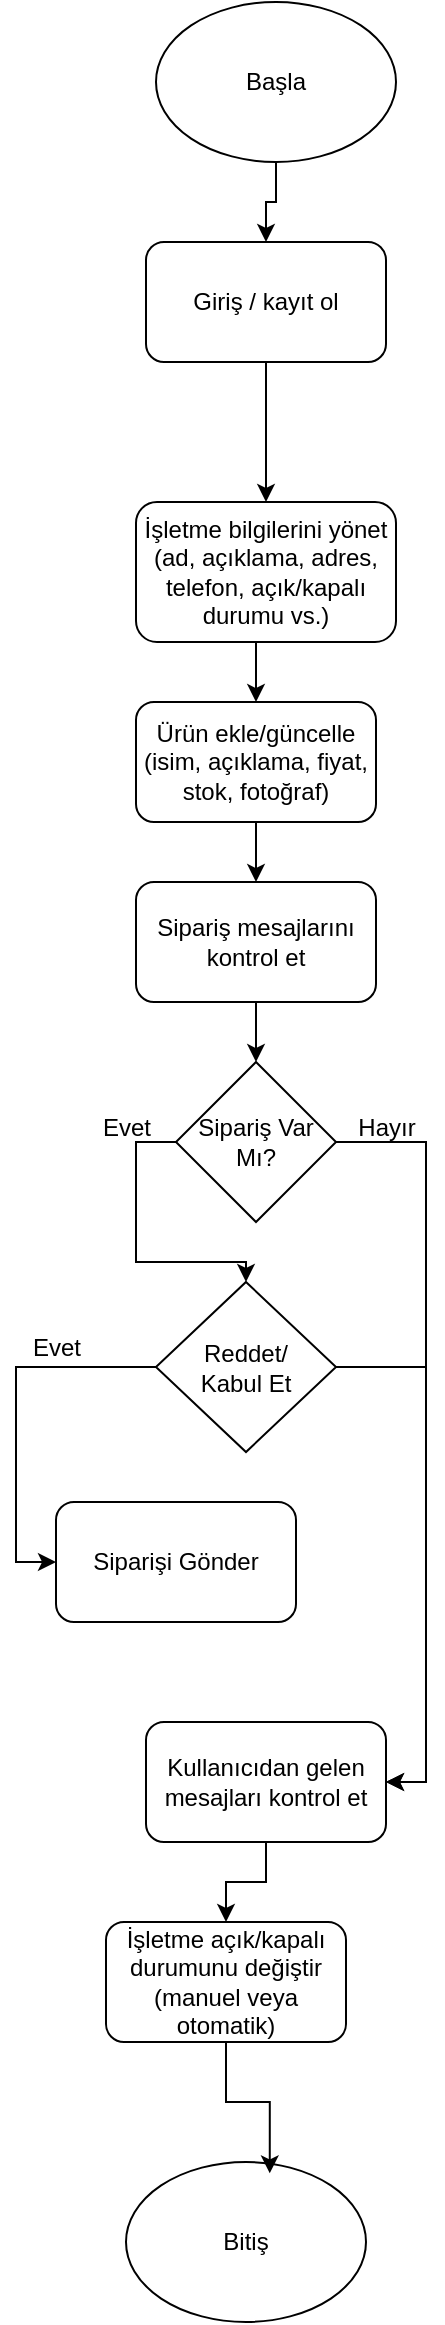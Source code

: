 <mxfile version="26.2.14">
  <diagram name="Sayfa -1" id="vZwuoz1iK4gFerSbikEW">
    <mxGraphModel dx="735" dy="1589" grid="1" gridSize="10" guides="1" tooltips="1" connect="1" arrows="1" fold="1" page="1" pageScale="1" pageWidth="827" pageHeight="1169" math="0" shadow="0">
      <root>
        <mxCell id="0" />
        <mxCell id="1" parent="0" />
        <mxCell id="zAxVz8Npjc8iABOQOYYX-28" style="edgeStyle=orthogonalEdgeStyle;rounded=0;orthogonalLoop=1;jettySize=auto;html=1;exitX=0.5;exitY=1;exitDx=0;exitDy=0;entryX=0.5;entryY=0;entryDx=0;entryDy=0;" edge="1" parent="1" source="zAxVz8Npjc8iABOQOYYX-1" target="zAxVz8Npjc8iABOQOYYX-27">
          <mxGeometry relative="1" as="geometry" />
        </mxCell>
        <mxCell id="zAxVz8Npjc8iABOQOYYX-1" value="Başla" style="ellipse;whiteSpace=wrap;html=1;" vertex="1" parent="1">
          <mxGeometry x="270" y="-100" width="120" height="80" as="geometry" />
        </mxCell>
        <mxCell id="zAxVz8Npjc8iABOQOYYX-5" style="edgeStyle=orthogonalEdgeStyle;rounded=0;orthogonalLoop=1;jettySize=auto;html=1;exitX=0.5;exitY=1;exitDx=0;exitDy=0;entryX=0.5;entryY=0;entryDx=0;entryDy=0;" edge="1" parent="1" source="zAxVz8Npjc8iABOQOYYX-2" target="zAxVz8Npjc8iABOQOYYX-4">
          <mxGeometry relative="1" as="geometry" />
        </mxCell>
        <mxCell id="zAxVz8Npjc8iABOQOYYX-2" value="İşletme bilgilerini yönet (ad, açıklama, adres, telefon, açık/kapalı durumu vs.)" style="rounded=1;whiteSpace=wrap;html=1;" vertex="1" parent="1">
          <mxGeometry x="260" y="150" width="130" height="70" as="geometry" />
        </mxCell>
        <mxCell id="zAxVz8Npjc8iABOQOYYX-7" style="edgeStyle=orthogonalEdgeStyle;rounded=0;orthogonalLoop=1;jettySize=auto;html=1;exitX=0.5;exitY=1;exitDx=0;exitDy=0;entryX=0.5;entryY=0;entryDx=0;entryDy=0;" edge="1" parent="1" source="zAxVz8Npjc8iABOQOYYX-4" target="zAxVz8Npjc8iABOQOYYX-6">
          <mxGeometry relative="1" as="geometry" />
        </mxCell>
        <mxCell id="zAxVz8Npjc8iABOQOYYX-4" value="Ürün ekle/güncelle (isim, açıklama, fiyat, stok, fotoğraf)" style="rounded=1;whiteSpace=wrap;html=1;" vertex="1" parent="1">
          <mxGeometry x="260" y="250" width="120" height="60" as="geometry" />
        </mxCell>
        <mxCell id="zAxVz8Npjc8iABOQOYYX-9" style="edgeStyle=orthogonalEdgeStyle;rounded=0;orthogonalLoop=1;jettySize=auto;html=1;exitX=0.5;exitY=1;exitDx=0;exitDy=0;entryX=0.5;entryY=0;entryDx=0;entryDy=0;" edge="1" parent="1" source="zAxVz8Npjc8iABOQOYYX-6" target="zAxVz8Npjc8iABOQOYYX-8">
          <mxGeometry relative="1" as="geometry" />
        </mxCell>
        <mxCell id="zAxVz8Npjc8iABOQOYYX-6" value="Sipariş mesajlarını kontrol et" style="rounded=1;whiteSpace=wrap;html=1;" vertex="1" parent="1">
          <mxGeometry x="260" y="340" width="120" height="60" as="geometry" />
        </mxCell>
        <mxCell id="zAxVz8Npjc8iABOQOYYX-10" style="edgeStyle=orthogonalEdgeStyle;rounded=0;orthogonalLoop=1;jettySize=auto;html=1;exitX=1;exitY=0.5;exitDx=0;exitDy=0;entryX=1;entryY=0.5;entryDx=0;entryDy=0;" edge="1" parent="1" source="zAxVz8Npjc8iABOQOYYX-8" target="zAxVz8Npjc8iABOQOYYX-21">
          <mxGeometry relative="1" as="geometry">
            <mxPoint x="420" y="470" as="targetPoint" />
          </mxGeometry>
        </mxCell>
        <mxCell id="zAxVz8Npjc8iABOQOYYX-20" style="edgeStyle=orthogonalEdgeStyle;rounded=0;orthogonalLoop=1;jettySize=auto;html=1;exitX=0;exitY=0.5;exitDx=0;exitDy=0;entryX=0.5;entryY=0;entryDx=0;entryDy=0;" edge="1" parent="1" source="zAxVz8Npjc8iABOQOYYX-8" target="zAxVz8Npjc8iABOQOYYX-16">
          <mxGeometry relative="1" as="geometry" />
        </mxCell>
        <mxCell id="zAxVz8Npjc8iABOQOYYX-8" value="Sipariş Var Mı?" style="rhombus;whiteSpace=wrap;html=1;" vertex="1" parent="1">
          <mxGeometry x="280" y="430" width="80" height="80" as="geometry" />
        </mxCell>
        <mxCell id="zAxVz8Npjc8iABOQOYYX-11" value="Hayır" style="text;html=1;align=center;verticalAlign=middle;resizable=0;points=[];autosize=1;strokeColor=none;fillColor=none;" vertex="1" parent="1">
          <mxGeometry x="360" y="448" width="50" height="30" as="geometry" />
        </mxCell>
        <mxCell id="zAxVz8Npjc8iABOQOYYX-14" value="Evet" style="text;html=1;align=center;verticalAlign=middle;resizable=0;points=[];autosize=1;strokeColor=none;fillColor=none;" vertex="1" parent="1">
          <mxGeometry x="230" y="448" width="50" height="30" as="geometry" />
        </mxCell>
        <mxCell id="zAxVz8Npjc8iABOQOYYX-18" style="edgeStyle=orthogonalEdgeStyle;rounded=0;orthogonalLoop=1;jettySize=auto;html=1;exitX=0;exitY=0.5;exitDx=0;exitDy=0;entryX=0;entryY=0.5;entryDx=0;entryDy=0;" edge="1" parent="1" source="zAxVz8Npjc8iABOQOYYX-16" target="zAxVz8Npjc8iABOQOYYX-17">
          <mxGeometry relative="1" as="geometry" />
        </mxCell>
        <mxCell id="zAxVz8Npjc8iABOQOYYX-22" style="edgeStyle=orthogonalEdgeStyle;rounded=0;orthogonalLoop=1;jettySize=auto;html=1;exitX=1;exitY=0.5;exitDx=0;exitDy=0;entryX=1;entryY=0.5;entryDx=0;entryDy=0;" edge="1" parent="1" source="zAxVz8Npjc8iABOQOYYX-16" target="zAxVz8Npjc8iABOQOYYX-21">
          <mxGeometry relative="1" as="geometry" />
        </mxCell>
        <mxCell id="zAxVz8Npjc8iABOQOYYX-16" value="Reddet/&lt;div&gt;Kabul Et&lt;/div&gt;" style="rhombus;whiteSpace=wrap;html=1;" vertex="1" parent="1">
          <mxGeometry x="270" y="540" width="90" height="85" as="geometry" />
        </mxCell>
        <mxCell id="zAxVz8Npjc8iABOQOYYX-17" value="Siparişi Gönder" style="rounded=1;whiteSpace=wrap;html=1;" vertex="1" parent="1">
          <mxGeometry x="220" y="650" width="120" height="60" as="geometry" />
        </mxCell>
        <mxCell id="zAxVz8Npjc8iABOQOYYX-19" value="Evet" style="text;html=1;align=center;verticalAlign=middle;resizable=0;points=[];autosize=1;strokeColor=none;fillColor=none;" vertex="1" parent="1">
          <mxGeometry x="195" y="558" width="50" height="30" as="geometry" />
        </mxCell>
        <mxCell id="zAxVz8Npjc8iABOQOYYX-24" style="edgeStyle=orthogonalEdgeStyle;rounded=0;orthogonalLoop=1;jettySize=auto;html=1;exitX=0.5;exitY=1;exitDx=0;exitDy=0;entryX=0.5;entryY=0;entryDx=0;entryDy=0;" edge="1" parent="1" source="zAxVz8Npjc8iABOQOYYX-21" target="zAxVz8Npjc8iABOQOYYX-23">
          <mxGeometry relative="1" as="geometry" />
        </mxCell>
        <mxCell id="zAxVz8Npjc8iABOQOYYX-21" value="Kullanıcıdan gelen mesajları kontrol et" style="rounded=1;whiteSpace=wrap;html=1;" vertex="1" parent="1">
          <mxGeometry x="265" y="760" width="120" height="60" as="geometry" />
        </mxCell>
        <mxCell id="zAxVz8Npjc8iABOQOYYX-23" value="İşletme açık/kapalı durumunu değiştir (manuel veya otomatik)" style="rounded=1;whiteSpace=wrap;html=1;" vertex="1" parent="1">
          <mxGeometry x="245" y="860" width="120" height="60" as="geometry" />
        </mxCell>
        <mxCell id="zAxVz8Npjc8iABOQOYYX-25" value="Bitiş" style="ellipse;whiteSpace=wrap;html=1;" vertex="1" parent="1">
          <mxGeometry x="255" y="980" width="120" height="80" as="geometry" />
        </mxCell>
        <mxCell id="zAxVz8Npjc8iABOQOYYX-26" style="edgeStyle=orthogonalEdgeStyle;rounded=0;orthogonalLoop=1;jettySize=auto;html=1;exitX=0.5;exitY=1;exitDx=0;exitDy=0;entryX=0.599;entryY=0.071;entryDx=0;entryDy=0;entryPerimeter=0;" edge="1" parent="1" source="zAxVz8Npjc8iABOQOYYX-23" target="zAxVz8Npjc8iABOQOYYX-25">
          <mxGeometry relative="1" as="geometry" />
        </mxCell>
        <mxCell id="zAxVz8Npjc8iABOQOYYX-29" style="edgeStyle=orthogonalEdgeStyle;rounded=0;orthogonalLoop=1;jettySize=auto;html=1;exitX=0.5;exitY=1;exitDx=0;exitDy=0;entryX=0.5;entryY=0;entryDx=0;entryDy=0;" edge="1" parent="1" source="zAxVz8Npjc8iABOQOYYX-27" target="zAxVz8Npjc8iABOQOYYX-2">
          <mxGeometry relative="1" as="geometry" />
        </mxCell>
        <mxCell id="zAxVz8Npjc8iABOQOYYX-27" value="Giriş / kayıt ol" style="rounded=1;whiteSpace=wrap;html=1;" vertex="1" parent="1">
          <mxGeometry x="265" y="20" width="120" height="60" as="geometry" />
        </mxCell>
      </root>
    </mxGraphModel>
  </diagram>
</mxfile>
